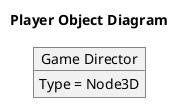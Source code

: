 @startuml Game Director Object

title Player Object Diagram

object "Game Director" as GD

GD : Type = Node3D

@enduml